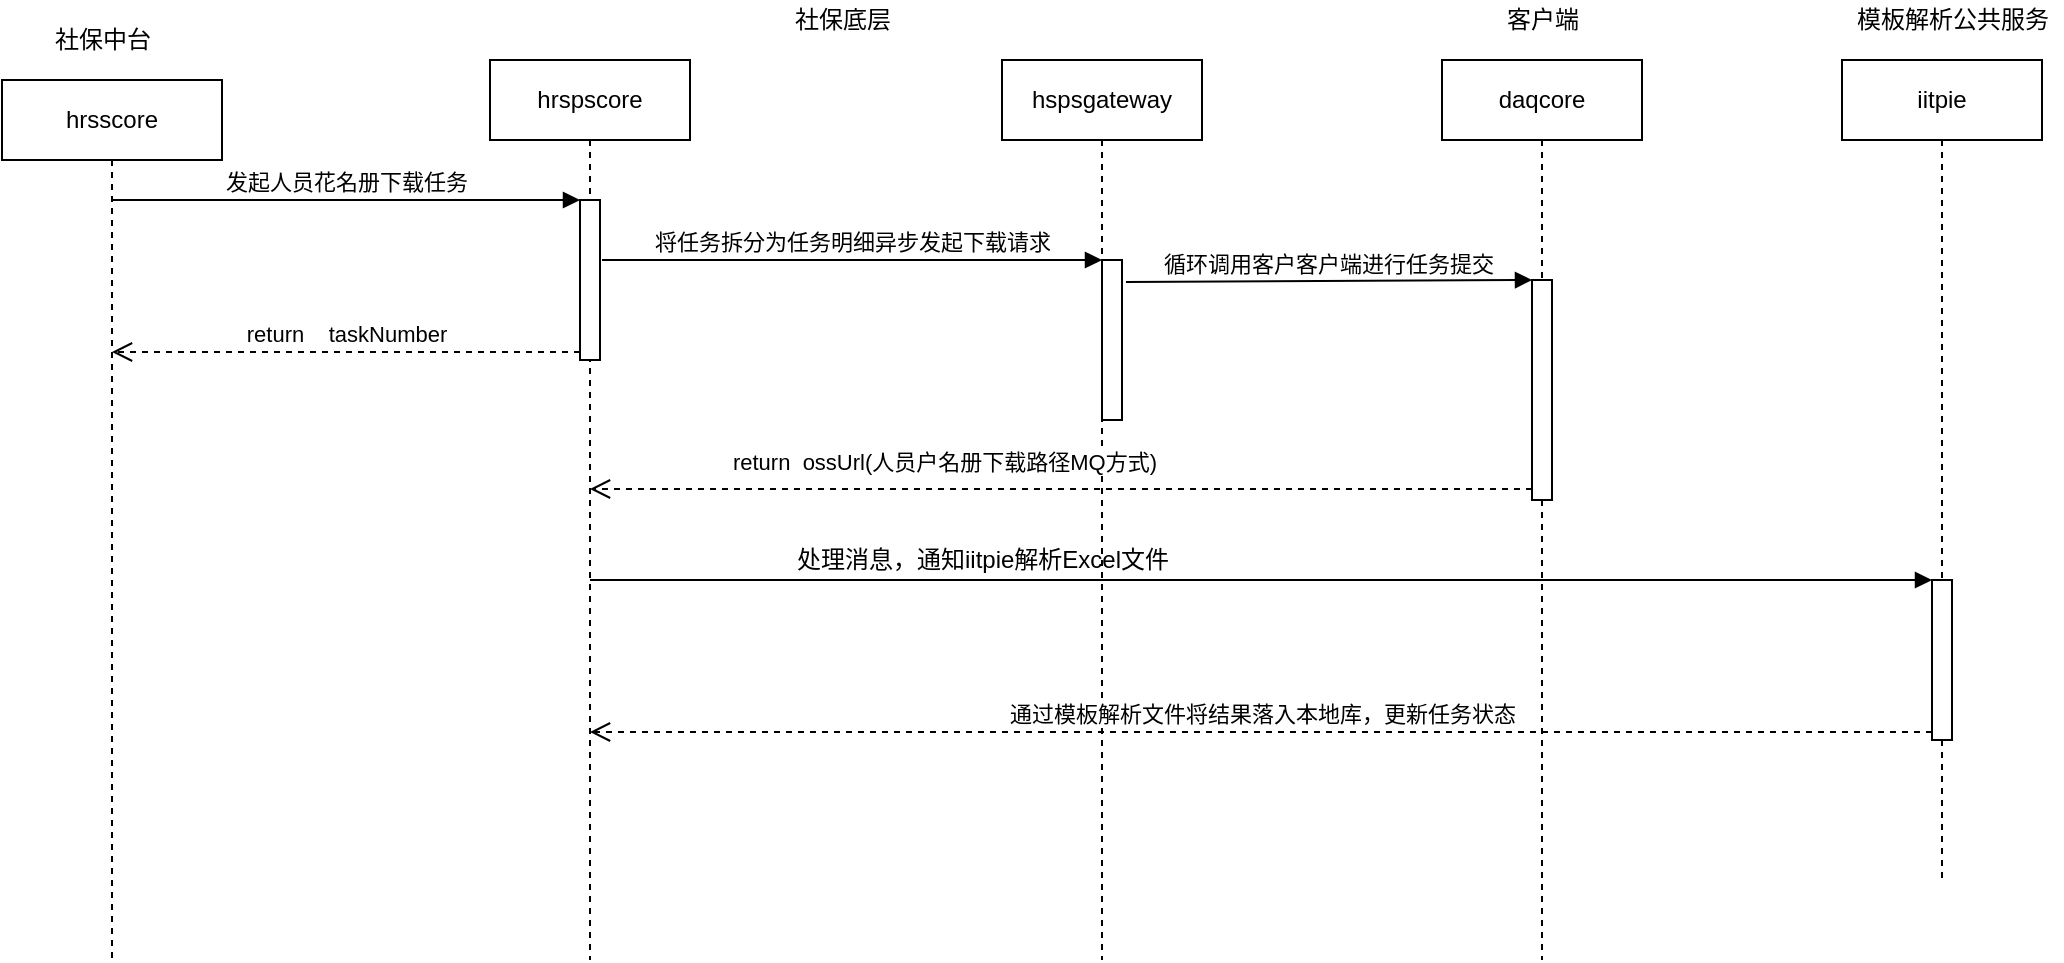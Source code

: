 <mxfile version="17.4.3" type="github">
  <diagram id="j9MuaicbtG-JgOerGM_5" name="第 1 页">
    <mxGraphModel dx="1886" dy="793" grid="1" gridSize="10" guides="1" tooltips="1" connect="1" arrows="1" fold="1" page="1" pageScale="1" pageWidth="827" pageHeight="1169" math="0" shadow="0">
      <root>
        <mxCell id="0" />
        <mxCell id="1" parent="0" />
        <mxCell id="_SVAvqNJjMuJKBqELLrA-1" value="hrsscore" style="shape=umlLifeline;perimeter=lifelinePerimeter;whiteSpace=wrap;html=1;container=1;collapsible=0;recursiveResize=0;outlineConnect=0;" vertex="1" parent="1">
          <mxGeometry x="100" y="160" width="110" height="440" as="geometry" />
        </mxCell>
        <mxCell id="_SVAvqNJjMuJKBqELLrA-2" value="社保中台" style="text;html=1;align=center;verticalAlign=middle;resizable=0;points=[];autosize=1;strokeColor=none;fillColor=none;" vertex="1" parent="1">
          <mxGeometry x="120" y="130" width="60" height="20" as="geometry" />
        </mxCell>
        <mxCell id="_SVAvqNJjMuJKBqELLrA-3" value="hrspscore" style="shape=umlLifeline;perimeter=lifelinePerimeter;whiteSpace=wrap;html=1;container=1;collapsible=0;recursiveResize=0;outlineConnect=0;" vertex="1" parent="1">
          <mxGeometry x="344" y="150" width="100" height="450" as="geometry" />
        </mxCell>
        <mxCell id="_SVAvqNJjMuJKBqELLrA-16" value="" style="html=1;points=[];perimeter=orthogonalPerimeter;" vertex="1" parent="_SVAvqNJjMuJKBqELLrA-3">
          <mxGeometry x="45" y="70" width="10" height="80" as="geometry" />
        </mxCell>
        <mxCell id="_SVAvqNJjMuJKBqELLrA-4" value="社保底层" style="text;html=1;align=center;verticalAlign=middle;resizable=0;points=[];autosize=1;strokeColor=none;fillColor=none;" vertex="1" parent="1">
          <mxGeometry x="490" y="120" width="60" height="20" as="geometry" />
        </mxCell>
        <mxCell id="_SVAvqNJjMuJKBqELLrA-5" value="hspsgateway" style="shape=umlLifeline;perimeter=lifelinePerimeter;whiteSpace=wrap;html=1;container=1;collapsible=0;recursiveResize=0;outlineConnect=0;" vertex="1" parent="1">
          <mxGeometry x="600" y="150" width="100" height="450" as="geometry" />
        </mxCell>
        <mxCell id="_SVAvqNJjMuJKBqELLrA-11" value="" style="html=1;points=[];perimeter=orthogonalPerimeter;" vertex="1" parent="_SVAvqNJjMuJKBqELLrA-5">
          <mxGeometry x="50" y="100" width="10" height="80" as="geometry" />
        </mxCell>
        <mxCell id="_SVAvqNJjMuJKBqELLrA-6" value="daqcore" style="shape=umlLifeline;perimeter=lifelinePerimeter;whiteSpace=wrap;html=1;container=1;collapsible=0;recursiveResize=0;outlineConnect=0;" vertex="1" parent="1">
          <mxGeometry x="820" y="150" width="100" height="450" as="geometry" />
        </mxCell>
        <mxCell id="_SVAvqNJjMuJKBqELLrA-20" value="" style="html=1;points=[];perimeter=orthogonalPerimeter;" vertex="1" parent="_SVAvqNJjMuJKBqELLrA-6">
          <mxGeometry x="45" y="110" width="10" height="110" as="geometry" />
        </mxCell>
        <mxCell id="_SVAvqNJjMuJKBqELLrA-7" value="客户端" style="text;html=1;align=center;verticalAlign=middle;resizable=0;points=[];autosize=1;strokeColor=none;fillColor=none;" vertex="1" parent="1">
          <mxGeometry x="845" y="120" width="50" height="20" as="geometry" />
        </mxCell>
        <mxCell id="_SVAvqNJjMuJKBqELLrA-8" value="iitpie" style="shape=umlLifeline;perimeter=lifelinePerimeter;whiteSpace=wrap;html=1;container=1;collapsible=0;recursiveResize=0;outlineConnect=0;" vertex="1" parent="1">
          <mxGeometry x="1020" y="150" width="100" height="410" as="geometry" />
        </mxCell>
        <mxCell id="_SVAvqNJjMuJKBqELLrA-26" value="" style="html=1;points=[];perimeter=orthogonalPerimeter;" vertex="1" parent="_SVAvqNJjMuJKBqELLrA-8">
          <mxGeometry x="45" y="260" width="10" height="80" as="geometry" />
        </mxCell>
        <mxCell id="_SVAvqNJjMuJKBqELLrA-12" value="将任务拆分为任务明细异步发起下载请求" style="html=1;verticalAlign=bottom;endArrow=block;entryX=0;entryY=0;rounded=0;exitX=1;exitY=0.125;exitDx=0;exitDy=0;exitPerimeter=0;" edge="1" target="_SVAvqNJjMuJKBqELLrA-11" parent="1">
          <mxGeometry relative="1" as="geometry">
            <mxPoint x="400" y="250" as="sourcePoint" />
          </mxGeometry>
        </mxCell>
        <mxCell id="_SVAvqNJjMuJKBqELLrA-17" value="发起人员花名册下载任务" style="html=1;verticalAlign=bottom;endArrow=block;entryX=0;entryY=0;rounded=0;" edge="1" target="_SVAvqNJjMuJKBqELLrA-16" parent="1" source="_SVAvqNJjMuJKBqELLrA-1">
          <mxGeometry relative="1" as="geometry">
            <mxPoint x="319" y="220" as="sourcePoint" />
          </mxGeometry>
        </mxCell>
        <mxCell id="_SVAvqNJjMuJKBqELLrA-18" value="return&amp;nbsp; &amp;nbsp; taskNumber" style="html=1;verticalAlign=bottom;endArrow=open;dashed=1;endSize=8;exitX=0;exitY=0.95;rounded=0;" edge="1" source="_SVAvqNJjMuJKBqELLrA-16" parent="1" target="_SVAvqNJjMuJKBqELLrA-1">
          <mxGeometry relative="1" as="geometry">
            <mxPoint x="319" y="296" as="targetPoint" />
          </mxGeometry>
        </mxCell>
        <mxCell id="_SVAvqNJjMuJKBqELLrA-21" value="循环调用客户客户端进行任务提交" style="html=1;verticalAlign=bottom;endArrow=block;entryX=0;entryY=0;rounded=0;exitX=1.2;exitY=0.138;exitDx=0;exitDy=0;exitPerimeter=0;" edge="1" target="_SVAvqNJjMuJKBqELLrA-20" parent="1" source="_SVAvqNJjMuJKBqELLrA-11">
          <mxGeometry relative="1" as="geometry">
            <mxPoint x="775" y="260" as="sourcePoint" />
          </mxGeometry>
        </mxCell>
        <mxCell id="_SVAvqNJjMuJKBqELLrA-22" value="return&amp;nbsp; ossUrl(人员户名册下载路径MQ方式)" style="html=1;verticalAlign=bottom;endArrow=open;dashed=1;endSize=8;exitX=0;exitY=0.95;rounded=0;" edge="1" source="_SVAvqNJjMuJKBqELLrA-20" parent="1" target="_SVAvqNJjMuJKBqELLrA-3">
          <mxGeometry x="0.251" y="-4" relative="1" as="geometry">
            <mxPoint x="795" y="336" as="targetPoint" />
            <mxPoint as="offset" />
          </mxGeometry>
        </mxCell>
        <mxCell id="_SVAvqNJjMuJKBqELLrA-25" value="模板解析公共服务" style="text;html=1;align=center;verticalAlign=middle;resizable=0;points=[];autosize=1;strokeColor=none;fillColor=none;" vertex="1" parent="1">
          <mxGeometry x="1020" y="120" width="110" height="20" as="geometry" />
        </mxCell>
        <mxCell id="_SVAvqNJjMuJKBqELLrA-27" value="" style="html=1;verticalAlign=bottom;endArrow=block;entryX=0;entryY=0;rounded=0;" edge="1" target="_SVAvqNJjMuJKBqELLrA-26" parent="1" source="_SVAvqNJjMuJKBqELLrA-3">
          <mxGeometry relative="1" as="geometry">
            <mxPoint x="995" y="410" as="sourcePoint" />
          </mxGeometry>
        </mxCell>
        <mxCell id="_SVAvqNJjMuJKBqELLrA-29" value="处理消息，通知iitpie解析Excel文件" style="text;html=1;align=center;verticalAlign=middle;resizable=0;points=[];autosize=1;strokeColor=none;fillColor=none;" vertex="1" parent="1">
          <mxGeometry x="490" y="390" width="200" height="20" as="geometry" />
        </mxCell>
        <mxCell id="_SVAvqNJjMuJKBqELLrA-28" value="通过模板解析文件将结果落入本地库，更新任务状态" style="html=1;verticalAlign=bottom;endArrow=open;dashed=1;endSize=8;exitX=0;exitY=0.95;rounded=0;" edge="1" source="_SVAvqNJjMuJKBqELLrA-26" parent="1" target="_SVAvqNJjMuJKBqELLrA-3">
          <mxGeometry relative="1" as="geometry">
            <mxPoint x="995" y="486" as="targetPoint" />
          </mxGeometry>
        </mxCell>
      </root>
    </mxGraphModel>
  </diagram>
</mxfile>

